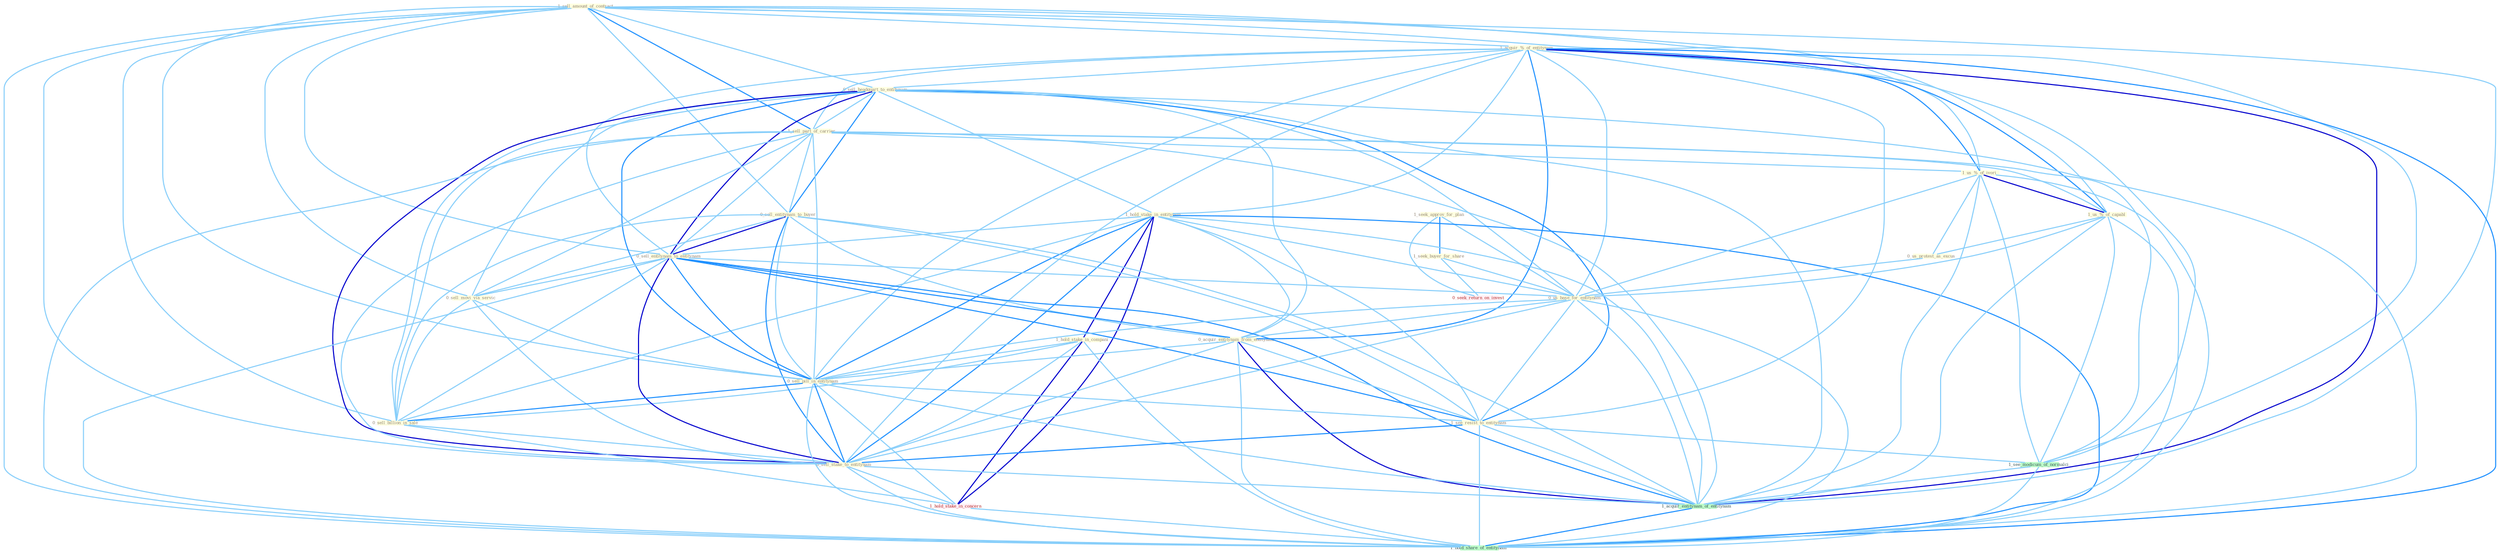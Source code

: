 Graph G{ 
    node
    [shape=polygon,style=filled,width=.5,height=.06,color="#BDFCC9",fixedsize=true,fontsize=4,
    fontcolor="#2f4f4f"];
    {node
    [color="#ffffe0", fontcolor="#8b7d6b"] "1_sell_amount_of_contract " "1_seek_approv_for_plan " "1_acquir_%_of_entitynam " "0_sell_headquart_to_entitynam " "1_sell_part_of_carrier " "1_hold_stake_in_entitynam " "1_us_%_of_ivori " "1_seek_buyer_for_share " "1_hold_stake_in_compani " "1_us_%_of_capabl " "0_sell_entitynam_to_buyer " "0_us_protest_as_excus " "0_sell_entitynam_to_entitynam " "0_us_base_for_entitynam " "0_sell_movi_via_servic " "0_acquir_entitynam_from_entitynam " "0_sell_pill_in_entitynam " "0_sell_billion_in_sale " "1_see_resist_to_entitynam " "0_sell_stake_to_entitynam "}
{node [color="#fff0f5", fontcolor="#b22222"] "1_hold_stake_in_concern " "0_seek_return_on_invest "}
edge [color="#B0E2FF"];

	"1_sell_amount_of_contract " -- "1_acquir_%_of_entitynam " [w="1", color="#87cefa" ];
	"1_sell_amount_of_contract " -- "0_sell_headquart_to_entitynam " [w="1", color="#87cefa" ];
	"1_sell_amount_of_contract " -- "1_sell_part_of_carrier " [w="2", color="#1e90ff" , len=0.8];
	"1_sell_amount_of_contract " -- "1_us_%_of_ivori " [w="1", color="#87cefa" ];
	"1_sell_amount_of_contract " -- "1_us_%_of_capabl " [w="1", color="#87cefa" ];
	"1_sell_amount_of_contract " -- "0_sell_entitynam_to_buyer " [w="1", color="#87cefa" ];
	"1_sell_amount_of_contract " -- "0_sell_entitynam_to_entitynam " [w="1", color="#87cefa" ];
	"1_sell_amount_of_contract " -- "0_sell_movi_via_servic " [w="1", color="#87cefa" ];
	"1_sell_amount_of_contract " -- "0_sell_pill_in_entitynam " [w="1", color="#87cefa" ];
	"1_sell_amount_of_contract " -- "0_sell_billion_in_sale " [w="1", color="#87cefa" ];
	"1_sell_amount_of_contract " -- "0_sell_stake_to_entitynam " [w="1", color="#87cefa" ];
	"1_sell_amount_of_contract " -- "1_see_modicum_of_normalci " [w="1", color="#87cefa" ];
	"1_sell_amount_of_contract " -- "1_acquir_entitynam_of_entitynam " [w="1", color="#87cefa" ];
	"1_sell_amount_of_contract " -- "1_hold_share_of_entitynam " [w="1", color="#87cefa" ];
	"1_seek_approv_for_plan " -- "1_seek_buyer_for_share " [w="2", color="#1e90ff" , len=0.8];
	"1_seek_approv_for_plan " -- "0_us_base_for_entitynam " [w="1", color="#87cefa" ];
	"1_seek_approv_for_plan " -- "0_seek_return_on_invest " [w="1", color="#87cefa" ];
	"1_acquir_%_of_entitynam " -- "0_sell_headquart_to_entitynam " [w="1", color="#87cefa" ];
	"1_acquir_%_of_entitynam " -- "1_sell_part_of_carrier " [w="1", color="#87cefa" ];
	"1_acquir_%_of_entitynam " -- "1_hold_stake_in_entitynam " [w="1", color="#87cefa" ];
	"1_acquir_%_of_entitynam " -- "1_us_%_of_ivori " [w="2", color="#1e90ff" , len=0.8];
	"1_acquir_%_of_entitynam " -- "1_us_%_of_capabl " [w="2", color="#1e90ff" , len=0.8];
	"1_acquir_%_of_entitynam " -- "0_sell_entitynam_to_entitynam " [w="1", color="#87cefa" ];
	"1_acquir_%_of_entitynam " -- "0_us_base_for_entitynam " [w="1", color="#87cefa" ];
	"1_acquir_%_of_entitynam " -- "0_acquir_entitynam_from_entitynam " [w="2", color="#1e90ff" , len=0.8];
	"1_acquir_%_of_entitynam " -- "0_sell_pill_in_entitynam " [w="1", color="#87cefa" ];
	"1_acquir_%_of_entitynam " -- "1_see_resist_to_entitynam " [w="1", color="#87cefa" ];
	"1_acquir_%_of_entitynam " -- "0_sell_stake_to_entitynam " [w="1", color="#87cefa" ];
	"1_acquir_%_of_entitynam " -- "1_see_modicum_of_normalci " [w="1", color="#87cefa" ];
	"1_acquir_%_of_entitynam " -- "1_acquir_entitynam_of_entitynam " [w="3", color="#0000cd" , len=0.6];
	"1_acquir_%_of_entitynam " -- "1_hold_share_of_entitynam " [w="2", color="#1e90ff" , len=0.8];
	"0_sell_headquart_to_entitynam " -- "1_sell_part_of_carrier " [w="1", color="#87cefa" ];
	"0_sell_headquart_to_entitynam " -- "1_hold_stake_in_entitynam " [w="1", color="#87cefa" ];
	"0_sell_headquart_to_entitynam " -- "0_sell_entitynam_to_buyer " [w="2", color="#1e90ff" , len=0.8];
	"0_sell_headquart_to_entitynam " -- "0_sell_entitynam_to_entitynam " [w="3", color="#0000cd" , len=0.6];
	"0_sell_headquart_to_entitynam " -- "0_us_base_for_entitynam " [w="1", color="#87cefa" ];
	"0_sell_headquart_to_entitynam " -- "0_sell_movi_via_servic " [w="1", color="#87cefa" ];
	"0_sell_headquart_to_entitynam " -- "0_acquir_entitynam_from_entitynam " [w="1", color="#87cefa" ];
	"0_sell_headquart_to_entitynam " -- "0_sell_pill_in_entitynam " [w="2", color="#1e90ff" , len=0.8];
	"0_sell_headquart_to_entitynam " -- "0_sell_billion_in_sale " [w="1", color="#87cefa" ];
	"0_sell_headquart_to_entitynam " -- "1_see_resist_to_entitynam " [w="2", color="#1e90ff" , len=0.8];
	"0_sell_headquart_to_entitynam " -- "0_sell_stake_to_entitynam " [w="3", color="#0000cd" , len=0.6];
	"0_sell_headquart_to_entitynam " -- "1_acquir_entitynam_of_entitynam " [w="1", color="#87cefa" ];
	"0_sell_headquart_to_entitynam " -- "1_hold_share_of_entitynam " [w="1", color="#87cefa" ];
	"1_sell_part_of_carrier " -- "1_us_%_of_ivori " [w="1", color="#87cefa" ];
	"1_sell_part_of_carrier " -- "1_us_%_of_capabl " [w="1", color="#87cefa" ];
	"1_sell_part_of_carrier " -- "0_sell_entitynam_to_buyer " [w="1", color="#87cefa" ];
	"1_sell_part_of_carrier " -- "0_sell_entitynam_to_entitynam " [w="1", color="#87cefa" ];
	"1_sell_part_of_carrier " -- "0_sell_movi_via_servic " [w="1", color="#87cefa" ];
	"1_sell_part_of_carrier " -- "0_sell_pill_in_entitynam " [w="1", color="#87cefa" ];
	"1_sell_part_of_carrier " -- "0_sell_billion_in_sale " [w="1", color="#87cefa" ];
	"1_sell_part_of_carrier " -- "0_sell_stake_to_entitynam " [w="1", color="#87cefa" ];
	"1_sell_part_of_carrier " -- "1_see_modicum_of_normalci " [w="1", color="#87cefa" ];
	"1_sell_part_of_carrier " -- "1_acquir_entitynam_of_entitynam " [w="1", color="#87cefa" ];
	"1_sell_part_of_carrier " -- "1_hold_share_of_entitynam " [w="1", color="#87cefa" ];
	"1_hold_stake_in_entitynam " -- "1_hold_stake_in_compani " [w="3", color="#0000cd" , len=0.6];
	"1_hold_stake_in_entitynam " -- "0_sell_entitynam_to_entitynam " [w="1", color="#87cefa" ];
	"1_hold_stake_in_entitynam " -- "0_us_base_for_entitynam " [w="1", color="#87cefa" ];
	"1_hold_stake_in_entitynam " -- "0_acquir_entitynam_from_entitynam " [w="1", color="#87cefa" ];
	"1_hold_stake_in_entitynam " -- "0_sell_pill_in_entitynam " [w="2", color="#1e90ff" , len=0.8];
	"1_hold_stake_in_entitynam " -- "0_sell_billion_in_sale " [w="1", color="#87cefa" ];
	"1_hold_stake_in_entitynam " -- "1_see_resist_to_entitynam " [w="1", color="#87cefa" ];
	"1_hold_stake_in_entitynam " -- "0_sell_stake_to_entitynam " [w="2", color="#1e90ff" , len=0.8];
	"1_hold_stake_in_entitynam " -- "1_hold_stake_in_concern " [w="3", color="#0000cd" , len=0.6];
	"1_hold_stake_in_entitynam " -- "1_acquir_entitynam_of_entitynam " [w="1", color="#87cefa" ];
	"1_hold_stake_in_entitynam " -- "1_hold_share_of_entitynam " [w="2", color="#1e90ff" , len=0.8];
	"1_us_%_of_ivori " -- "1_us_%_of_capabl " [w="3", color="#0000cd" , len=0.6];
	"1_us_%_of_ivori " -- "0_us_protest_as_excus " [w="1", color="#87cefa" ];
	"1_us_%_of_ivori " -- "0_us_base_for_entitynam " [w="1", color="#87cefa" ];
	"1_us_%_of_ivori " -- "1_see_modicum_of_normalci " [w="1", color="#87cefa" ];
	"1_us_%_of_ivori " -- "1_acquir_entitynam_of_entitynam " [w="1", color="#87cefa" ];
	"1_us_%_of_ivori " -- "1_hold_share_of_entitynam " [w="1", color="#87cefa" ];
	"1_seek_buyer_for_share " -- "0_us_base_for_entitynam " [w="1", color="#87cefa" ];
	"1_seek_buyer_for_share " -- "0_seek_return_on_invest " [w="1", color="#87cefa" ];
	"1_hold_stake_in_compani " -- "0_sell_pill_in_entitynam " [w="1", color="#87cefa" ];
	"1_hold_stake_in_compani " -- "0_sell_billion_in_sale " [w="1", color="#87cefa" ];
	"1_hold_stake_in_compani " -- "0_sell_stake_to_entitynam " [w="1", color="#87cefa" ];
	"1_hold_stake_in_compani " -- "1_hold_stake_in_concern " [w="3", color="#0000cd" , len=0.6];
	"1_hold_stake_in_compani " -- "1_hold_share_of_entitynam " [w="1", color="#87cefa" ];
	"1_us_%_of_capabl " -- "0_us_protest_as_excus " [w="1", color="#87cefa" ];
	"1_us_%_of_capabl " -- "0_us_base_for_entitynam " [w="1", color="#87cefa" ];
	"1_us_%_of_capabl " -- "1_see_modicum_of_normalci " [w="1", color="#87cefa" ];
	"1_us_%_of_capabl " -- "1_acquir_entitynam_of_entitynam " [w="1", color="#87cefa" ];
	"1_us_%_of_capabl " -- "1_hold_share_of_entitynam " [w="1", color="#87cefa" ];
	"0_sell_entitynam_to_buyer " -- "0_sell_entitynam_to_entitynam " [w="3", color="#0000cd" , len=0.6];
	"0_sell_entitynam_to_buyer " -- "0_sell_movi_via_servic " [w="1", color="#87cefa" ];
	"0_sell_entitynam_to_buyer " -- "0_acquir_entitynam_from_entitynam " [w="1", color="#87cefa" ];
	"0_sell_entitynam_to_buyer " -- "0_sell_pill_in_entitynam " [w="1", color="#87cefa" ];
	"0_sell_entitynam_to_buyer " -- "0_sell_billion_in_sale " [w="1", color="#87cefa" ];
	"0_sell_entitynam_to_buyer " -- "1_see_resist_to_entitynam " [w="1", color="#87cefa" ];
	"0_sell_entitynam_to_buyer " -- "0_sell_stake_to_entitynam " [w="2", color="#1e90ff" , len=0.8];
	"0_sell_entitynam_to_buyer " -- "1_acquir_entitynam_of_entitynam " [w="1", color="#87cefa" ];
	"0_us_protest_as_excus " -- "0_us_base_for_entitynam " [w="1", color="#87cefa" ];
	"0_sell_entitynam_to_entitynam " -- "0_us_base_for_entitynam " [w="1", color="#87cefa" ];
	"0_sell_entitynam_to_entitynam " -- "0_sell_movi_via_servic " [w="1", color="#87cefa" ];
	"0_sell_entitynam_to_entitynam " -- "0_acquir_entitynam_from_entitynam " [w="2", color="#1e90ff" , len=0.8];
	"0_sell_entitynam_to_entitynam " -- "0_sell_pill_in_entitynam " [w="2", color="#1e90ff" , len=0.8];
	"0_sell_entitynam_to_entitynam " -- "0_sell_billion_in_sale " [w="1", color="#87cefa" ];
	"0_sell_entitynam_to_entitynam " -- "1_see_resist_to_entitynam " [w="2", color="#1e90ff" , len=0.8];
	"0_sell_entitynam_to_entitynam " -- "0_sell_stake_to_entitynam " [w="3", color="#0000cd" , len=0.6];
	"0_sell_entitynam_to_entitynam " -- "1_acquir_entitynam_of_entitynam " [w="2", color="#1e90ff" , len=0.8];
	"0_sell_entitynam_to_entitynam " -- "1_hold_share_of_entitynam " [w="1", color="#87cefa" ];
	"0_us_base_for_entitynam " -- "0_acquir_entitynam_from_entitynam " [w="1", color="#87cefa" ];
	"0_us_base_for_entitynam " -- "0_sell_pill_in_entitynam " [w="1", color="#87cefa" ];
	"0_us_base_for_entitynam " -- "1_see_resist_to_entitynam " [w="1", color="#87cefa" ];
	"0_us_base_for_entitynam " -- "0_sell_stake_to_entitynam " [w="1", color="#87cefa" ];
	"0_us_base_for_entitynam " -- "1_acquir_entitynam_of_entitynam " [w="1", color="#87cefa" ];
	"0_us_base_for_entitynam " -- "1_hold_share_of_entitynam " [w="1", color="#87cefa" ];
	"0_sell_movi_via_servic " -- "0_sell_pill_in_entitynam " [w="1", color="#87cefa" ];
	"0_sell_movi_via_servic " -- "0_sell_billion_in_sale " [w="1", color="#87cefa" ];
	"0_sell_movi_via_servic " -- "0_sell_stake_to_entitynam " [w="1", color="#87cefa" ];
	"0_acquir_entitynam_from_entitynam " -- "0_sell_pill_in_entitynam " [w="1", color="#87cefa" ];
	"0_acquir_entitynam_from_entitynam " -- "1_see_resist_to_entitynam " [w="1", color="#87cefa" ];
	"0_acquir_entitynam_from_entitynam " -- "0_sell_stake_to_entitynam " [w="1", color="#87cefa" ];
	"0_acquir_entitynam_from_entitynam " -- "1_acquir_entitynam_of_entitynam " [w="3", color="#0000cd" , len=0.6];
	"0_acquir_entitynam_from_entitynam " -- "1_hold_share_of_entitynam " [w="1", color="#87cefa" ];
	"0_sell_pill_in_entitynam " -- "0_sell_billion_in_sale " [w="2", color="#1e90ff" , len=0.8];
	"0_sell_pill_in_entitynam " -- "1_see_resist_to_entitynam " [w="1", color="#87cefa" ];
	"0_sell_pill_in_entitynam " -- "0_sell_stake_to_entitynam " [w="2", color="#1e90ff" , len=0.8];
	"0_sell_pill_in_entitynam " -- "1_hold_stake_in_concern " [w="1", color="#87cefa" ];
	"0_sell_pill_in_entitynam " -- "1_acquir_entitynam_of_entitynam " [w="1", color="#87cefa" ];
	"0_sell_pill_in_entitynam " -- "1_hold_share_of_entitynam " [w="1", color="#87cefa" ];
	"0_sell_billion_in_sale " -- "0_sell_stake_to_entitynam " [w="1", color="#87cefa" ];
	"0_sell_billion_in_sale " -- "1_hold_stake_in_concern " [w="1", color="#87cefa" ];
	"1_see_resist_to_entitynam " -- "0_sell_stake_to_entitynam " [w="2", color="#1e90ff" , len=0.8];
	"1_see_resist_to_entitynam " -- "1_see_modicum_of_normalci " [w="1", color="#87cefa" ];
	"1_see_resist_to_entitynam " -- "1_acquir_entitynam_of_entitynam " [w="1", color="#87cefa" ];
	"1_see_resist_to_entitynam " -- "1_hold_share_of_entitynam " [w="1", color="#87cefa" ];
	"0_sell_stake_to_entitynam " -- "1_hold_stake_in_concern " [w="1", color="#87cefa" ];
	"0_sell_stake_to_entitynam " -- "1_acquir_entitynam_of_entitynam " [w="1", color="#87cefa" ];
	"0_sell_stake_to_entitynam " -- "1_hold_share_of_entitynam " [w="1", color="#87cefa" ];
	"1_hold_stake_in_concern " -- "1_hold_share_of_entitynam " [w="1", color="#87cefa" ];
	"1_see_modicum_of_normalci " -- "1_acquir_entitynam_of_entitynam " [w="1", color="#87cefa" ];
	"1_see_modicum_of_normalci " -- "1_hold_share_of_entitynam " [w="1", color="#87cefa" ];
	"1_acquir_entitynam_of_entitynam " -- "1_hold_share_of_entitynam " [w="2", color="#1e90ff" , len=0.8];
}